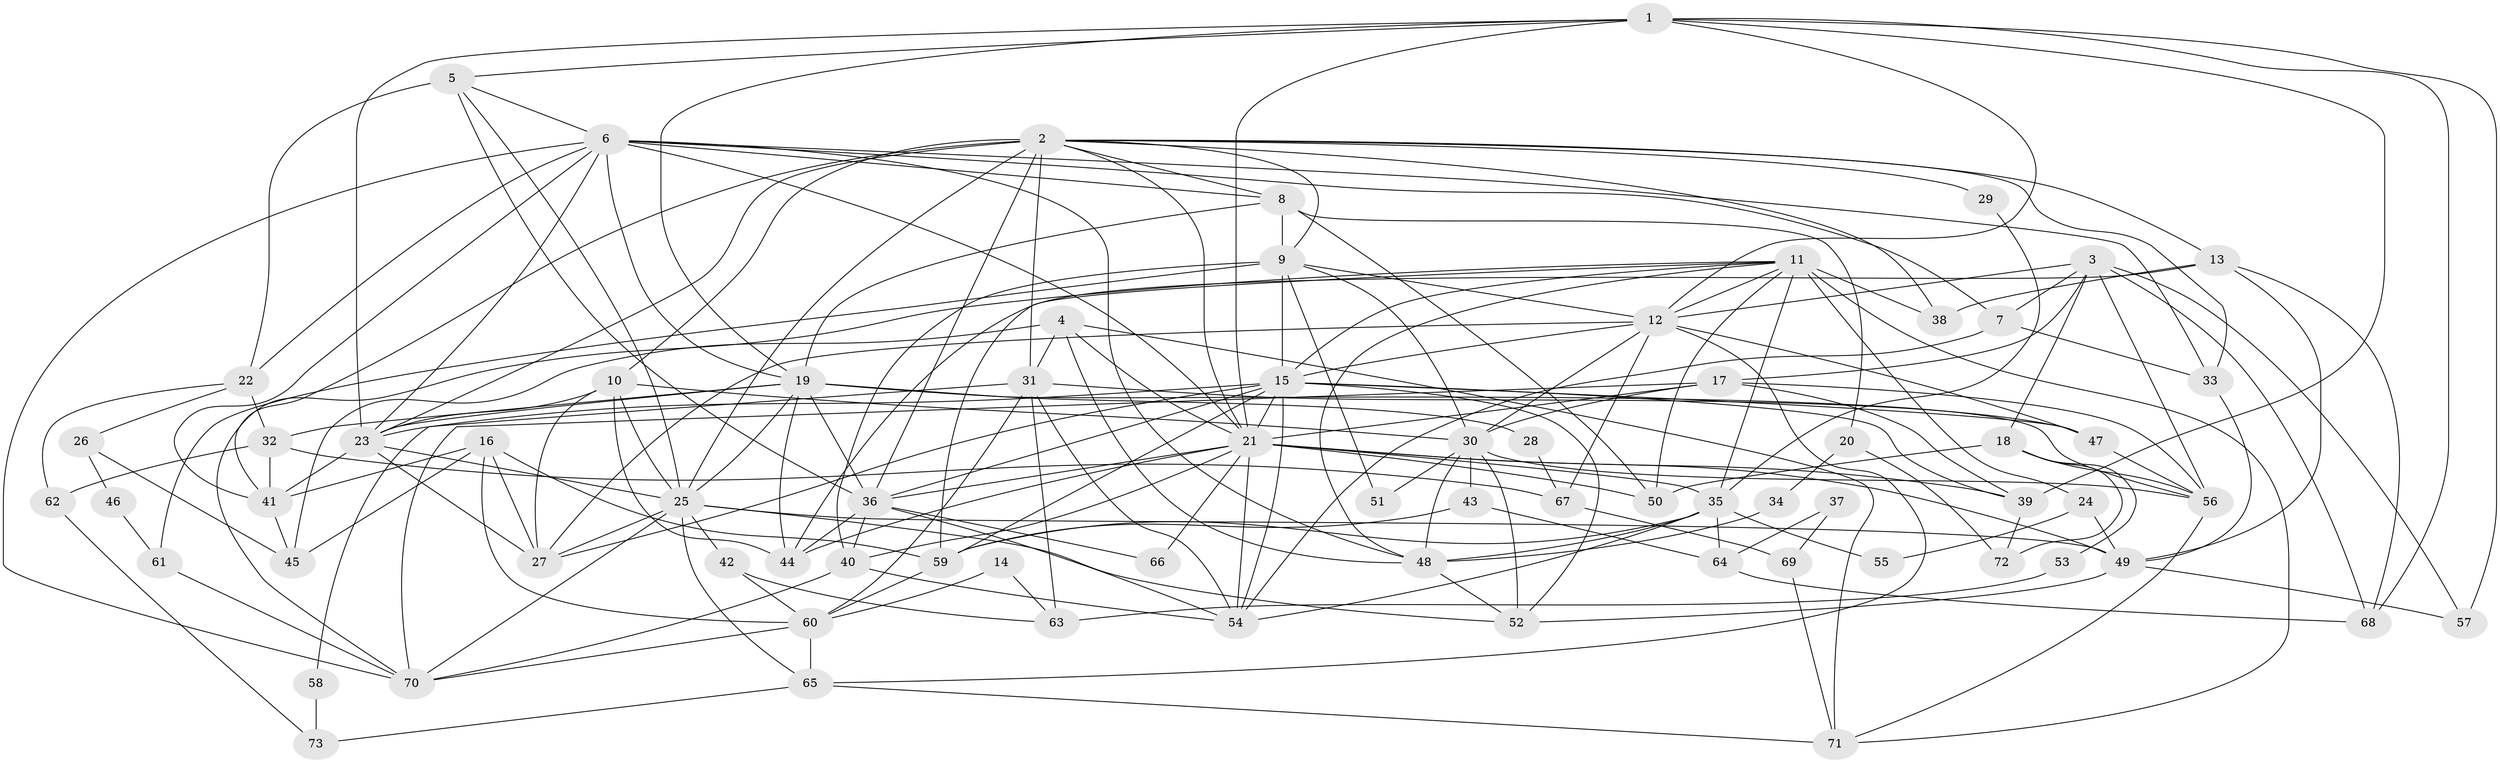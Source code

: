 // original degree distribution, {6: 0.07586206896551724, 5: 0.15172413793103448, 4: 0.31724137931034485, 2: 0.15862068965517243, 3: 0.2206896551724138, 7: 0.06896551724137931, 8: 0.006896551724137931}
// Generated by graph-tools (version 1.1) at 2025/35/03/09/25 02:35:59]
// undirected, 73 vertices, 197 edges
graph export_dot {
graph [start="1"]
  node [color=gray90,style=filled];
  1;
  2;
  3;
  4;
  5;
  6;
  7;
  8;
  9;
  10;
  11;
  12;
  13;
  14;
  15;
  16;
  17;
  18;
  19;
  20;
  21;
  22;
  23;
  24;
  25;
  26;
  27;
  28;
  29;
  30;
  31;
  32;
  33;
  34;
  35;
  36;
  37;
  38;
  39;
  40;
  41;
  42;
  43;
  44;
  45;
  46;
  47;
  48;
  49;
  50;
  51;
  52;
  53;
  54;
  55;
  56;
  57;
  58;
  59;
  60;
  61;
  62;
  63;
  64;
  65;
  66;
  67;
  68;
  69;
  70;
  71;
  72;
  73;
  1 -- 5 [weight=1.0];
  1 -- 12 [weight=1.0];
  1 -- 19 [weight=1.0];
  1 -- 21 [weight=1.0];
  1 -- 23 [weight=1.0];
  1 -- 39 [weight=1.0];
  1 -- 57 [weight=1.0];
  1 -- 68 [weight=1.0];
  2 -- 8 [weight=1.0];
  2 -- 9 [weight=1.0];
  2 -- 10 [weight=1.0];
  2 -- 13 [weight=1.0];
  2 -- 21 [weight=1.0];
  2 -- 23 [weight=2.0];
  2 -- 25 [weight=1.0];
  2 -- 29 [weight=1.0];
  2 -- 31 [weight=1.0];
  2 -- 33 [weight=1.0];
  2 -- 36 [weight=1.0];
  2 -- 38 [weight=1.0];
  2 -- 41 [weight=1.0];
  3 -- 7 [weight=1.0];
  3 -- 12 [weight=2.0];
  3 -- 17 [weight=1.0];
  3 -- 18 [weight=1.0];
  3 -- 56 [weight=1.0];
  3 -- 57 [weight=1.0];
  3 -- 68 [weight=1.0];
  4 -- 21 [weight=1.0];
  4 -- 31 [weight=1.0];
  4 -- 45 [weight=1.0];
  4 -- 48 [weight=1.0];
  4 -- 71 [weight=1.0];
  5 -- 6 [weight=1.0];
  5 -- 22 [weight=1.0];
  5 -- 25 [weight=1.0];
  5 -- 36 [weight=1.0];
  6 -- 7 [weight=1.0];
  6 -- 8 [weight=1.0];
  6 -- 19 [weight=1.0];
  6 -- 21 [weight=2.0];
  6 -- 22 [weight=1.0];
  6 -- 23 [weight=1.0];
  6 -- 33 [weight=1.0];
  6 -- 41 [weight=1.0];
  6 -- 48 [weight=1.0];
  6 -- 70 [weight=1.0];
  7 -- 33 [weight=1.0];
  7 -- 54 [weight=1.0];
  8 -- 9 [weight=3.0];
  8 -- 19 [weight=1.0];
  8 -- 20 [weight=1.0];
  8 -- 50 [weight=1.0];
  9 -- 12 [weight=1.0];
  9 -- 15 [weight=1.0];
  9 -- 30 [weight=1.0];
  9 -- 40 [weight=1.0];
  9 -- 51 [weight=1.0];
  9 -- 61 [weight=1.0];
  10 -- 23 [weight=1.0];
  10 -- 25 [weight=1.0];
  10 -- 27 [weight=1.0];
  10 -- 30 [weight=1.0];
  10 -- 44 [weight=1.0];
  11 -- 12 [weight=1.0];
  11 -- 15 [weight=1.0];
  11 -- 24 [weight=1.0];
  11 -- 35 [weight=1.0];
  11 -- 38 [weight=1.0];
  11 -- 48 [weight=1.0];
  11 -- 50 [weight=1.0];
  11 -- 59 [weight=1.0];
  11 -- 70 [weight=1.0];
  11 -- 71 [weight=1.0];
  12 -- 15 [weight=1.0];
  12 -- 27 [weight=1.0];
  12 -- 30 [weight=1.0];
  12 -- 47 [weight=1.0];
  12 -- 65 [weight=1.0];
  12 -- 67 [weight=1.0];
  13 -- 38 [weight=1.0];
  13 -- 44 [weight=1.0];
  13 -- 49 [weight=1.0];
  13 -- 68 [weight=1.0];
  14 -- 60 [weight=1.0];
  14 -- 63 [weight=1.0];
  15 -- 21 [weight=1.0];
  15 -- 23 [weight=1.0];
  15 -- 27 [weight=1.0];
  15 -- 36 [weight=1.0];
  15 -- 39 [weight=1.0];
  15 -- 47 [weight=2.0];
  15 -- 52 [weight=2.0];
  15 -- 54 [weight=1.0];
  15 -- 59 [weight=1.0];
  16 -- 27 [weight=2.0];
  16 -- 41 [weight=1.0];
  16 -- 45 [weight=1.0];
  16 -- 59 [weight=1.0];
  16 -- 60 [weight=1.0];
  17 -- 21 [weight=3.0];
  17 -- 30 [weight=1.0];
  17 -- 39 [weight=1.0];
  17 -- 56 [weight=1.0];
  17 -- 70 [weight=1.0];
  18 -- 50 [weight=1.0];
  18 -- 53 [weight=1.0];
  18 -- 56 [weight=1.0];
  18 -- 72 [weight=1.0];
  19 -- 23 [weight=2.0];
  19 -- 25 [weight=1.0];
  19 -- 28 [weight=1.0];
  19 -- 32 [weight=1.0];
  19 -- 36 [weight=2.0];
  19 -- 44 [weight=1.0];
  19 -- 56 [weight=1.0];
  20 -- 34 [weight=1.0];
  20 -- 72 [weight=1.0];
  21 -- 35 [weight=1.0];
  21 -- 36 [weight=2.0];
  21 -- 39 [weight=1.0];
  21 -- 40 [weight=1.0];
  21 -- 44 [weight=1.0];
  21 -- 49 [weight=1.0];
  21 -- 50 [weight=1.0];
  21 -- 54 [weight=1.0];
  21 -- 66 [weight=1.0];
  22 -- 26 [weight=1.0];
  22 -- 32 [weight=1.0];
  22 -- 62 [weight=1.0];
  23 -- 25 [weight=1.0];
  23 -- 27 [weight=2.0];
  23 -- 41 [weight=1.0];
  24 -- 49 [weight=1.0];
  24 -- 55 [weight=1.0];
  25 -- 27 [weight=2.0];
  25 -- 42 [weight=1.0];
  25 -- 49 [weight=1.0];
  25 -- 52 [weight=1.0];
  25 -- 65 [weight=1.0];
  25 -- 70 [weight=1.0];
  26 -- 45 [weight=1.0];
  26 -- 46 [weight=1.0];
  28 -- 67 [weight=1.0];
  29 -- 35 [weight=1.0];
  30 -- 43 [weight=1.0];
  30 -- 48 [weight=1.0];
  30 -- 51 [weight=1.0];
  30 -- 52 [weight=2.0];
  30 -- 56 [weight=2.0];
  31 -- 47 [weight=1.0];
  31 -- 54 [weight=1.0];
  31 -- 58 [weight=1.0];
  31 -- 60 [weight=1.0];
  31 -- 63 [weight=1.0];
  32 -- 41 [weight=1.0];
  32 -- 62 [weight=1.0];
  32 -- 67 [weight=1.0];
  33 -- 49 [weight=1.0];
  34 -- 48 [weight=1.0];
  35 -- 48 [weight=1.0];
  35 -- 54 [weight=1.0];
  35 -- 55 [weight=1.0];
  35 -- 59 [weight=1.0];
  35 -- 64 [weight=1.0];
  36 -- 40 [weight=1.0];
  36 -- 44 [weight=1.0];
  36 -- 54 [weight=1.0];
  36 -- 66 [weight=1.0];
  37 -- 64 [weight=1.0];
  37 -- 69 [weight=1.0];
  39 -- 72 [weight=1.0];
  40 -- 54 [weight=1.0];
  40 -- 70 [weight=1.0];
  41 -- 45 [weight=1.0];
  42 -- 60 [weight=1.0];
  42 -- 63 [weight=1.0];
  43 -- 59 [weight=1.0];
  43 -- 64 [weight=1.0];
  46 -- 61 [weight=1.0];
  47 -- 56 [weight=1.0];
  48 -- 52 [weight=1.0];
  49 -- 52 [weight=1.0];
  49 -- 57 [weight=1.0];
  53 -- 63 [weight=1.0];
  56 -- 71 [weight=1.0];
  58 -- 73 [weight=1.0];
  59 -- 60 [weight=1.0];
  60 -- 65 [weight=1.0];
  60 -- 70 [weight=1.0];
  61 -- 70 [weight=1.0];
  62 -- 73 [weight=1.0];
  64 -- 68 [weight=1.0];
  65 -- 71 [weight=1.0];
  65 -- 73 [weight=1.0];
  67 -- 69 [weight=1.0];
  69 -- 71 [weight=1.0];
}
